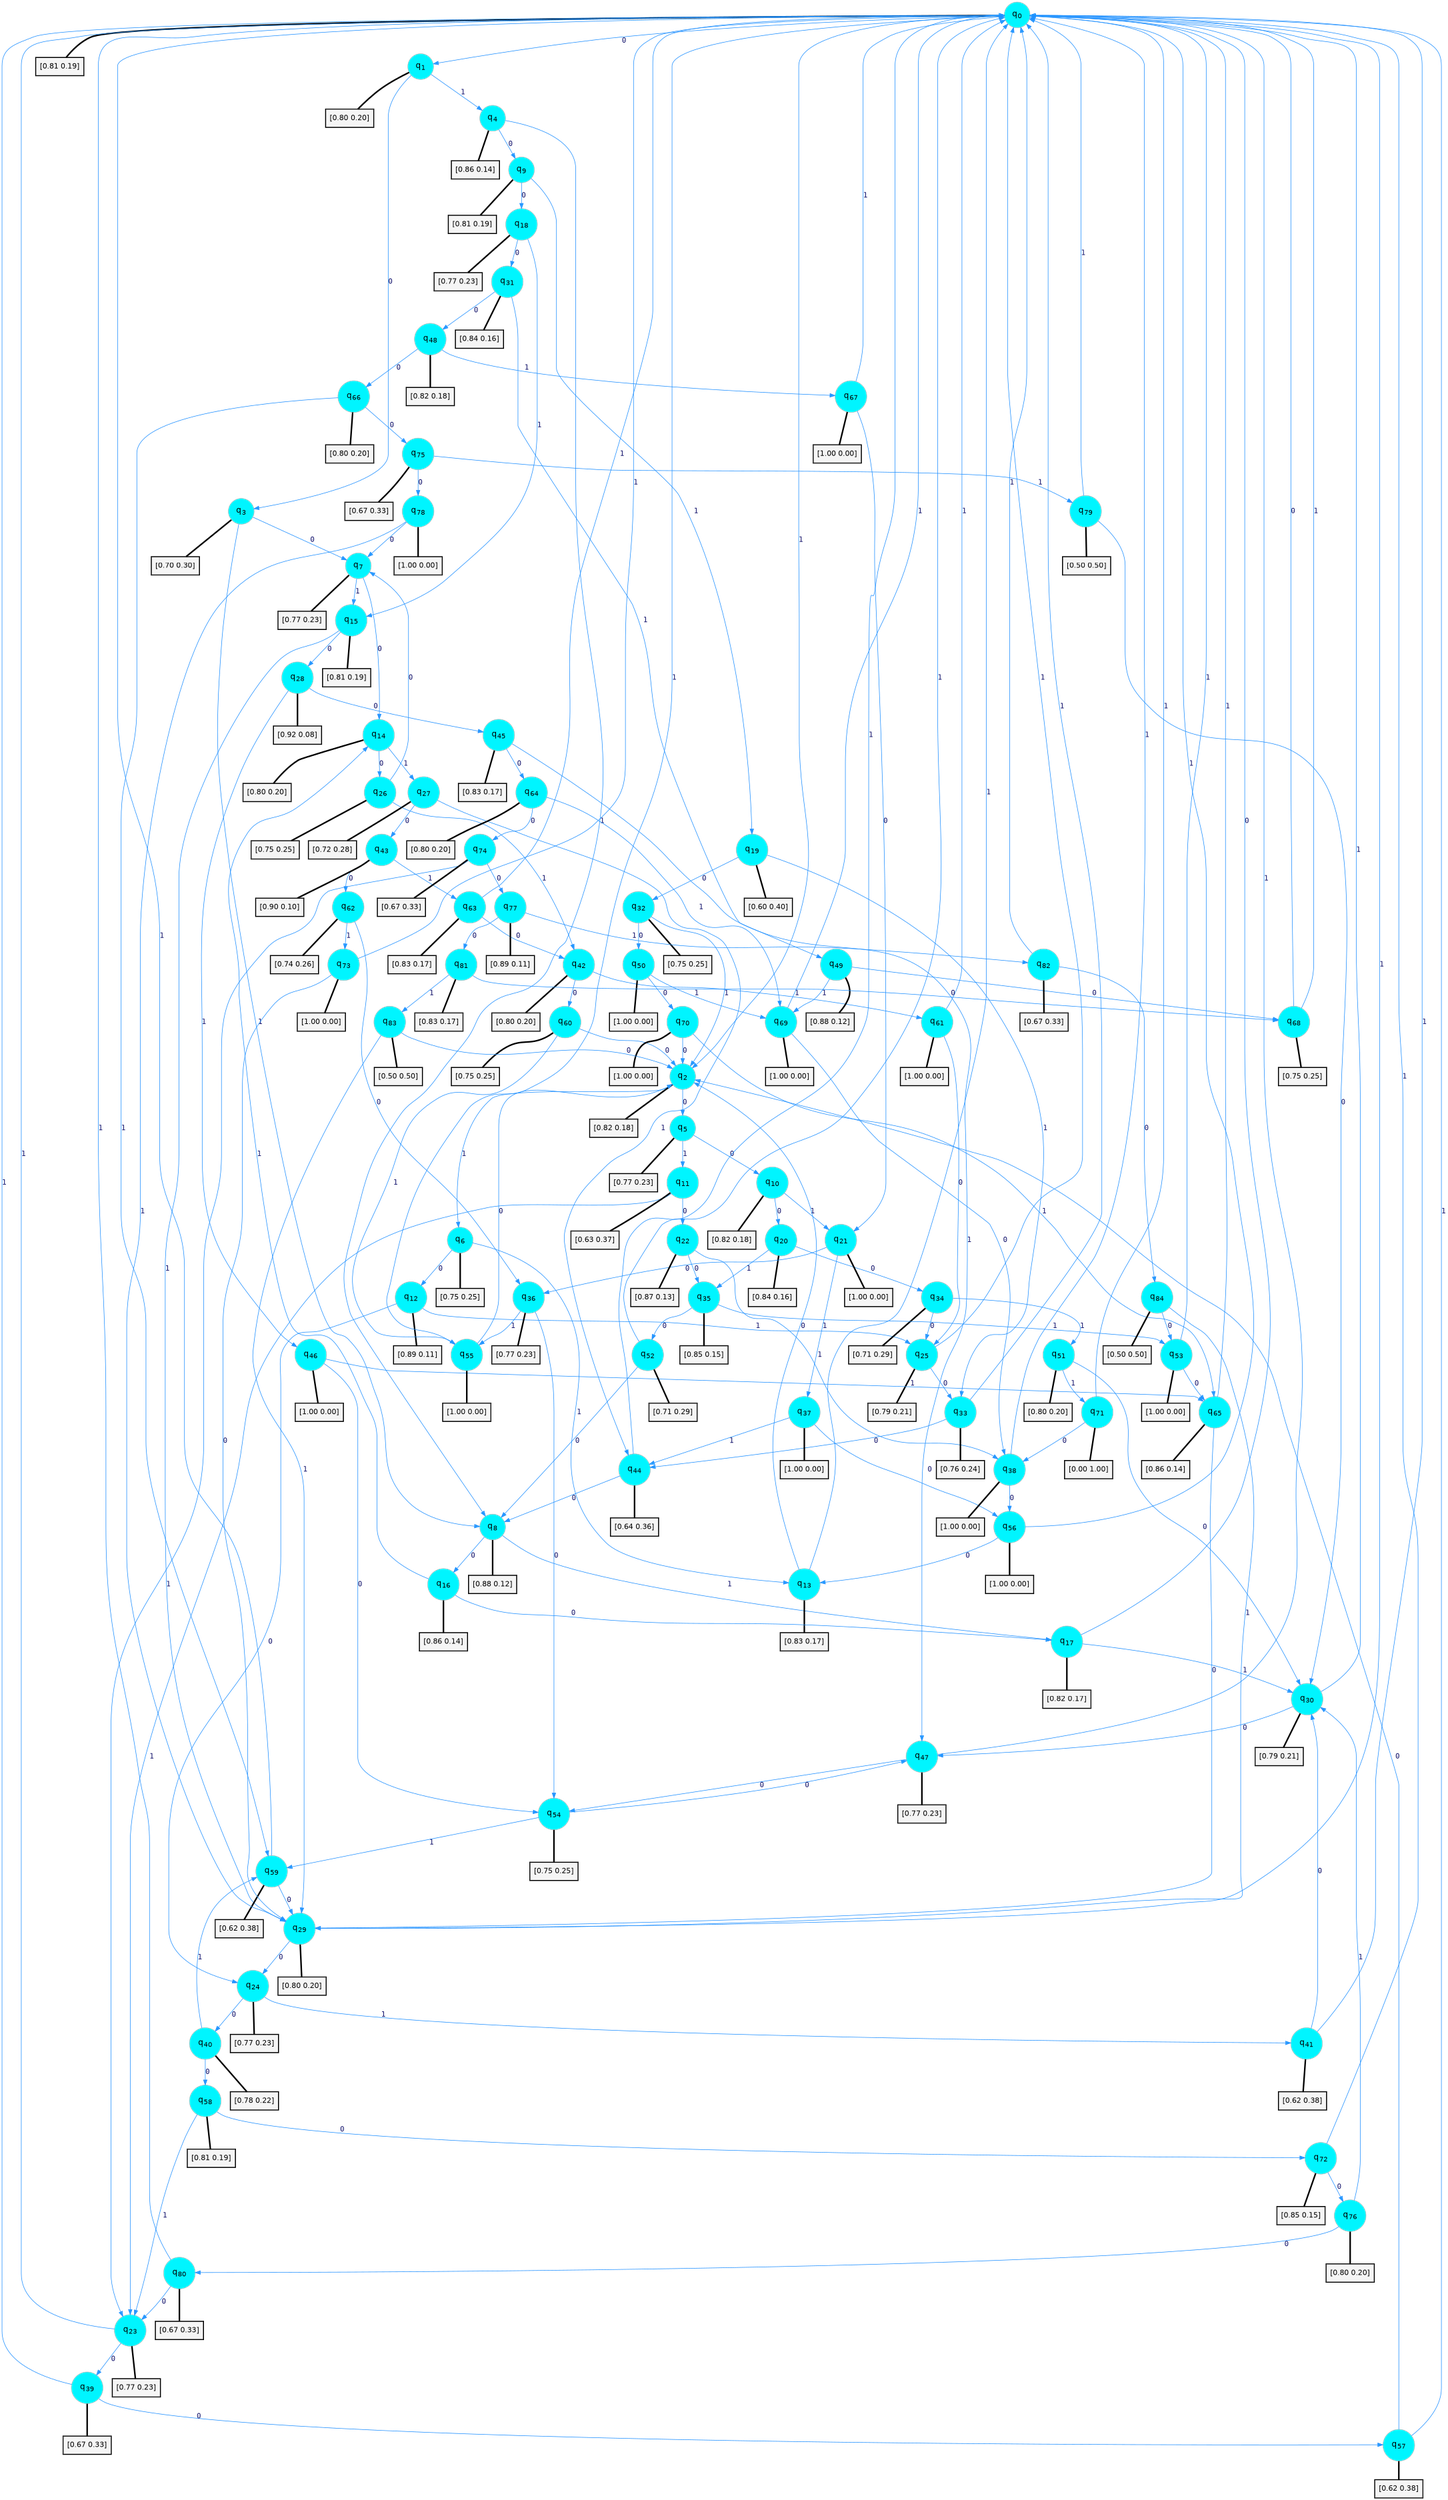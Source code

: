digraph G {
graph [
bgcolor=transparent, dpi=300, rankdir=TD, size="40,25"];
node [
color=gray, fillcolor=turquoise1, fontcolor=black, fontname=Helvetica, fontsize=16, fontweight=bold, shape=circle, style=filled];
edge [
arrowsize=1, color=dodgerblue1, fontcolor=midnightblue, fontname=courier, fontweight=bold, penwidth=1, style=solid, weight=20];
0[label=<q<SUB>0</SUB>>];
1[label=<q<SUB>1</SUB>>];
2[label=<q<SUB>2</SUB>>];
3[label=<q<SUB>3</SUB>>];
4[label=<q<SUB>4</SUB>>];
5[label=<q<SUB>5</SUB>>];
6[label=<q<SUB>6</SUB>>];
7[label=<q<SUB>7</SUB>>];
8[label=<q<SUB>8</SUB>>];
9[label=<q<SUB>9</SUB>>];
10[label=<q<SUB>10</SUB>>];
11[label=<q<SUB>11</SUB>>];
12[label=<q<SUB>12</SUB>>];
13[label=<q<SUB>13</SUB>>];
14[label=<q<SUB>14</SUB>>];
15[label=<q<SUB>15</SUB>>];
16[label=<q<SUB>16</SUB>>];
17[label=<q<SUB>17</SUB>>];
18[label=<q<SUB>18</SUB>>];
19[label=<q<SUB>19</SUB>>];
20[label=<q<SUB>20</SUB>>];
21[label=<q<SUB>21</SUB>>];
22[label=<q<SUB>22</SUB>>];
23[label=<q<SUB>23</SUB>>];
24[label=<q<SUB>24</SUB>>];
25[label=<q<SUB>25</SUB>>];
26[label=<q<SUB>26</SUB>>];
27[label=<q<SUB>27</SUB>>];
28[label=<q<SUB>28</SUB>>];
29[label=<q<SUB>29</SUB>>];
30[label=<q<SUB>30</SUB>>];
31[label=<q<SUB>31</SUB>>];
32[label=<q<SUB>32</SUB>>];
33[label=<q<SUB>33</SUB>>];
34[label=<q<SUB>34</SUB>>];
35[label=<q<SUB>35</SUB>>];
36[label=<q<SUB>36</SUB>>];
37[label=<q<SUB>37</SUB>>];
38[label=<q<SUB>38</SUB>>];
39[label=<q<SUB>39</SUB>>];
40[label=<q<SUB>40</SUB>>];
41[label=<q<SUB>41</SUB>>];
42[label=<q<SUB>42</SUB>>];
43[label=<q<SUB>43</SUB>>];
44[label=<q<SUB>44</SUB>>];
45[label=<q<SUB>45</SUB>>];
46[label=<q<SUB>46</SUB>>];
47[label=<q<SUB>47</SUB>>];
48[label=<q<SUB>48</SUB>>];
49[label=<q<SUB>49</SUB>>];
50[label=<q<SUB>50</SUB>>];
51[label=<q<SUB>51</SUB>>];
52[label=<q<SUB>52</SUB>>];
53[label=<q<SUB>53</SUB>>];
54[label=<q<SUB>54</SUB>>];
55[label=<q<SUB>55</SUB>>];
56[label=<q<SUB>56</SUB>>];
57[label=<q<SUB>57</SUB>>];
58[label=<q<SUB>58</SUB>>];
59[label=<q<SUB>59</SUB>>];
60[label=<q<SUB>60</SUB>>];
61[label=<q<SUB>61</SUB>>];
62[label=<q<SUB>62</SUB>>];
63[label=<q<SUB>63</SUB>>];
64[label=<q<SUB>64</SUB>>];
65[label=<q<SUB>65</SUB>>];
66[label=<q<SUB>66</SUB>>];
67[label=<q<SUB>67</SUB>>];
68[label=<q<SUB>68</SUB>>];
69[label=<q<SUB>69</SUB>>];
70[label=<q<SUB>70</SUB>>];
71[label=<q<SUB>71</SUB>>];
72[label=<q<SUB>72</SUB>>];
73[label=<q<SUB>73</SUB>>];
74[label=<q<SUB>74</SUB>>];
75[label=<q<SUB>75</SUB>>];
76[label=<q<SUB>76</SUB>>];
77[label=<q<SUB>77</SUB>>];
78[label=<q<SUB>78</SUB>>];
79[label=<q<SUB>79</SUB>>];
80[label=<q<SUB>80</SUB>>];
81[label=<q<SUB>81</SUB>>];
82[label=<q<SUB>82</SUB>>];
83[label=<q<SUB>83</SUB>>];
84[label=<q<SUB>84</SUB>>];
85[label="[0.81 0.19]", shape=box,fontcolor=black, fontname=Helvetica, fontsize=14, penwidth=2, fillcolor=whitesmoke,color=black];
86[label="[0.80 0.20]", shape=box,fontcolor=black, fontname=Helvetica, fontsize=14, penwidth=2, fillcolor=whitesmoke,color=black];
87[label="[0.82 0.18]", shape=box,fontcolor=black, fontname=Helvetica, fontsize=14, penwidth=2, fillcolor=whitesmoke,color=black];
88[label="[0.70 0.30]", shape=box,fontcolor=black, fontname=Helvetica, fontsize=14, penwidth=2, fillcolor=whitesmoke,color=black];
89[label="[0.86 0.14]", shape=box,fontcolor=black, fontname=Helvetica, fontsize=14, penwidth=2, fillcolor=whitesmoke,color=black];
90[label="[0.77 0.23]", shape=box,fontcolor=black, fontname=Helvetica, fontsize=14, penwidth=2, fillcolor=whitesmoke,color=black];
91[label="[0.75 0.25]", shape=box,fontcolor=black, fontname=Helvetica, fontsize=14, penwidth=2, fillcolor=whitesmoke,color=black];
92[label="[0.77 0.23]", shape=box,fontcolor=black, fontname=Helvetica, fontsize=14, penwidth=2, fillcolor=whitesmoke,color=black];
93[label="[0.88 0.12]", shape=box,fontcolor=black, fontname=Helvetica, fontsize=14, penwidth=2, fillcolor=whitesmoke,color=black];
94[label="[0.81 0.19]", shape=box,fontcolor=black, fontname=Helvetica, fontsize=14, penwidth=2, fillcolor=whitesmoke,color=black];
95[label="[0.82 0.18]", shape=box,fontcolor=black, fontname=Helvetica, fontsize=14, penwidth=2, fillcolor=whitesmoke,color=black];
96[label="[0.63 0.37]", shape=box,fontcolor=black, fontname=Helvetica, fontsize=14, penwidth=2, fillcolor=whitesmoke,color=black];
97[label="[0.89 0.11]", shape=box,fontcolor=black, fontname=Helvetica, fontsize=14, penwidth=2, fillcolor=whitesmoke,color=black];
98[label="[0.83 0.17]", shape=box,fontcolor=black, fontname=Helvetica, fontsize=14, penwidth=2, fillcolor=whitesmoke,color=black];
99[label="[0.80 0.20]", shape=box,fontcolor=black, fontname=Helvetica, fontsize=14, penwidth=2, fillcolor=whitesmoke,color=black];
100[label="[0.81 0.19]", shape=box,fontcolor=black, fontname=Helvetica, fontsize=14, penwidth=2, fillcolor=whitesmoke,color=black];
101[label="[0.86 0.14]", shape=box,fontcolor=black, fontname=Helvetica, fontsize=14, penwidth=2, fillcolor=whitesmoke,color=black];
102[label="[0.82 0.17]", shape=box,fontcolor=black, fontname=Helvetica, fontsize=14, penwidth=2, fillcolor=whitesmoke,color=black];
103[label="[0.77 0.23]", shape=box,fontcolor=black, fontname=Helvetica, fontsize=14, penwidth=2, fillcolor=whitesmoke,color=black];
104[label="[0.60 0.40]", shape=box,fontcolor=black, fontname=Helvetica, fontsize=14, penwidth=2, fillcolor=whitesmoke,color=black];
105[label="[0.84 0.16]", shape=box,fontcolor=black, fontname=Helvetica, fontsize=14, penwidth=2, fillcolor=whitesmoke,color=black];
106[label="[1.00 0.00]", shape=box,fontcolor=black, fontname=Helvetica, fontsize=14, penwidth=2, fillcolor=whitesmoke,color=black];
107[label="[0.87 0.13]", shape=box,fontcolor=black, fontname=Helvetica, fontsize=14, penwidth=2, fillcolor=whitesmoke,color=black];
108[label="[0.77 0.23]", shape=box,fontcolor=black, fontname=Helvetica, fontsize=14, penwidth=2, fillcolor=whitesmoke,color=black];
109[label="[0.77 0.23]", shape=box,fontcolor=black, fontname=Helvetica, fontsize=14, penwidth=2, fillcolor=whitesmoke,color=black];
110[label="[0.79 0.21]", shape=box,fontcolor=black, fontname=Helvetica, fontsize=14, penwidth=2, fillcolor=whitesmoke,color=black];
111[label="[0.75 0.25]", shape=box,fontcolor=black, fontname=Helvetica, fontsize=14, penwidth=2, fillcolor=whitesmoke,color=black];
112[label="[0.72 0.28]", shape=box,fontcolor=black, fontname=Helvetica, fontsize=14, penwidth=2, fillcolor=whitesmoke,color=black];
113[label="[0.92 0.08]", shape=box,fontcolor=black, fontname=Helvetica, fontsize=14, penwidth=2, fillcolor=whitesmoke,color=black];
114[label="[0.80 0.20]", shape=box,fontcolor=black, fontname=Helvetica, fontsize=14, penwidth=2, fillcolor=whitesmoke,color=black];
115[label="[0.79 0.21]", shape=box,fontcolor=black, fontname=Helvetica, fontsize=14, penwidth=2, fillcolor=whitesmoke,color=black];
116[label="[0.84 0.16]", shape=box,fontcolor=black, fontname=Helvetica, fontsize=14, penwidth=2, fillcolor=whitesmoke,color=black];
117[label="[0.75 0.25]", shape=box,fontcolor=black, fontname=Helvetica, fontsize=14, penwidth=2, fillcolor=whitesmoke,color=black];
118[label="[0.76 0.24]", shape=box,fontcolor=black, fontname=Helvetica, fontsize=14, penwidth=2, fillcolor=whitesmoke,color=black];
119[label="[0.71 0.29]", shape=box,fontcolor=black, fontname=Helvetica, fontsize=14, penwidth=2, fillcolor=whitesmoke,color=black];
120[label="[0.85 0.15]", shape=box,fontcolor=black, fontname=Helvetica, fontsize=14, penwidth=2, fillcolor=whitesmoke,color=black];
121[label="[0.77 0.23]", shape=box,fontcolor=black, fontname=Helvetica, fontsize=14, penwidth=2, fillcolor=whitesmoke,color=black];
122[label="[1.00 0.00]", shape=box,fontcolor=black, fontname=Helvetica, fontsize=14, penwidth=2, fillcolor=whitesmoke,color=black];
123[label="[1.00 0.00]", shape=box,fontcolor=black, fontname=Helvetica, fontsize=14, penwidth=2, fillcolor=whitesmoke,color=black];
124[label="[0.67 0.33]", shape=box,fontcolor=black, fontname=Helvetica, fontsize=14, penwidth=2, fillcolor=whitesmoke,color=black];
125[label="[0.78 0.22]", shape=box,fontcolor=black, fontname=Helvetica, fontsize=14, penwidth=2, fillcolor=whitesmoke,color=black];
126[label="[0.62 0.38]", shape=box,fontcolor=black, fontname=Helvetica, fontsize=14, penwidth=2, fillcolor=whitesmoke,color=black];
127[label="[0.80 0.20]", shape=box,fontcolor=black, fontname=Helvetica, fontsize=14, penwidth=2, fillcolor=whitesmoke,color=black];
128[label="[0.90 0.10]", shape=box,fontcolor=black, fontname=Helvetica, fontsize=14, penwidth=2, fillcolor=whitesmoke,color=black];
129[label="[0.64 0.36]", shape=box,fontcolor=black, fontname=Helvetica, fontsize=14, penwidth=2, fillcolor=whitesmoke,color=black];
130[label="[0.83 0.17]", shape=box,fontcolor=black, fontname=Helvetica, fontsize=14, penwidth=2, fillcolor=whitesmoke,color=black];
131[label="[1.00 0.00]", shape=box,fontcolor=black, fontname=Helvetica, fontsize=14, penwidth=2, fillcolor=whitesmoke,color=black];
132[label="[0.77 0.23]", shape=box,fontcolor=black, fontname=Helvetica, fontsize=14, penwidth=2, fillcolor=whitesmoke,color=black];
133[label="[0.82 0.18]", shape=box,fontcolor=black, fontname=Helvetica, fontsize=14, penwidth=2, fillcolor=whitesmoke,color=black];
134[label="[0.88 0.12]", shape=box,fontcolor=black, fontname=Helvetica, fontsize=14, penwidth=2, fillcolor=whitesmoke,color=black];
135[label="[1.00 0.00]", shape=box,fontcolor=black, fontname=Helvetica, fontsize=14, penwidth=2, fillcolor=whitesmoke,color=black];
136[label="[0.80 0.20]", shape=box,fontcolor=black, fontname=Helvetica, fontsize=14, penwidth=2, fillcolor=whitesmoke,color=black];
137[label="[0.71 0.29]", shape=box,fontcolor=black, fontname=Helvetica, fontsize=14, penwidth=2, fillcolor=whitesmoke,color=black];
138[label="[1.00 0.00]", shape=box,fontcolor=black, fontname=Helvetica, fontsize=14, penwidth=2, fillcolor=whitesmoke,color=black];
139[label="[0.75 0.25]", shape=box,fontcolor=black, fontname=Helvetica, fontsize=14, penwidth=2, fillcolor=whitesmoke,color=black];
140[label="[1.00 0.00]", shape=box,fontcolor=black, fontname=Helvetica, fontsize=14, penwidth=2, fillcolor=whitesmoke,color=black];
141[label="[1.00 0.00]", shape=box,fontcolor=black, fontname=Helvetica, fontsize=14, penwidth=2, fillcolor=whitesmoke,color=black];
142[label="[0.62 0.38]", shape=box,fontcolor=black, fontname=Helvetica, fontsize=14, penwidth=2, fillcolor=whitesmoke,color=black];
143[label="[0.81 0.19]", shape=box,fontcolor=black, fontname=Helvetica, fontsize=14, penwidth=2, fillcolor=whitesmoke,color=black];
144[label="[0.62 0.38]", shape=box,fontcolor=black, fontname=Helvetica, fontsize=14, penwidth=2, fillcolor=whitesmoke,color=black];
145[label="[0.75 0.25]", shape=box,fontcolor=black, fontname=Helvetica, fontsize=14, penwidth=2, fillcolor=whitesmoke,color=black];
146[label="[1.00 0.00]", shape=box,fontcolor=black, fontname=Helvetica, fontsize=14, penwidth=2, fillcolor=whitesmoke,color=black];
147[label="[0.74 0.26]", shape=box,fontcolor=black, fontname=Helvetica, fontsize=14, penwidth=2, fillcolor=whitesmoke,color=black];
148[label="[0.83 0.17]", shape=box,fontcolor=black, fontname=Helvetica, fontsize=14, penwidth=2, fillcolor=whitesmoke,color=black];
149[label="[0.80 0.20]", shape=box,fontcolor=black, fontname=Helvetica, fontsize=14, penwidth=2, fillcolor=whitesmoke,color=black];
150[label="[0.86 0.14]", shape=box,fontcolor=black, fontname=Helvetica, fontsize=14, penwidth=2, fillcolor=whitesmoke,color=black];
151[label="[0.80 0.20]", shape=box,fontcolor=black, fontname=Helvetica, fontsize=14, penwidth=2, fillcolor=whitesmoke,color=black];
152[label="[1.00 0.00]", shape=box,fontcolor=black, fontname=Helvetica, fontsize=14, penwidth=2, fillcolor=whitesmoke,color=black];
153[label="[0.75 0.25]", shape=box,fontcolor=black, fontname=Helvetica, fontsize=14, penwidth=2, fillcolor=whitesmoke,color=black];
154[label="[1.00 0.00]", shape=box,fontcolor=black, fontname=Helvetica, fontsize=14, penwidth=2, fillcolor=whitesmoke,color=black];
155[label="[1.00 0.00]", shape=box,fontcolor=black, fontname=Helvetica, fontsize=14, penwidth=2, fillcolor=whitesmoke,color=black];
156[label="[0.00 1.00]", shape=box,fontcolor=black, fontname=Helvetica, fontsize=14, penwidth=2, fillcolor=whitesmoke,color=black];
157[label="[0.85 0.15]", shape=box,fontcolor=black, fontname=Helvetica, fontsize=14, penwidth=2, fillcolor=whitesmoke,color=black];
158[label="[1.00 0.00]", shape=box,fontcolor=black, fontname=Helvetica, fontsize=14, penwidth=2, fillcolor=whitesmoke,color=black];
159[label="[0.67 0.33]", shape=box,fontcolor=black, fontname=Helvetica, fontsize=14, penwidth=2, fillcolor=whitesmoke,color=black];
160[label="[0.67 0.33]", shape=box,fontcolor=black, fontname=Helvetica, fontsize=14, penwidth=2, fillcolor=whitesmoke,color=black];
161[label="[0.80 0.20]", shape=box,fontcolor=black, fontname=Helvetica, fontsize=14, penwidth=2, fillcolor=whitesmoke,color=black];
162[label="[0.89 0.11]", shape=box,fontcolor=black, fontname=Helvetica, fontsize=14, penwidth=2, fillcolor=whitesmoke,color=black];
163[label="[1.00 0.00]", shape=box,fontcolor=black, fontname=Helvetica, fontsize=14, penwidth=2, fillcolor=whitesmoke,color=black];
164[label="[0.50 0.50]", shape=box,fontcolor=black, fontname=Helvetica, fontsize=14, penwidth=2, fillcolor=whitesmoke,color=black];
165[label="[0.67 0.33]", shape=box,fontcolor=black, fontname=Helvetica, fontsize=14, penwidth=2, fillcolor=whitesmoke,color=black];
166[label="[0.83 0.17]", shape=box,fontcolor=black, fontname=Helvetica, fontsize=14, penwidth=2, fillcolor=whitesmoke,color=black];
167[label="[0.67 0.33]", shape=box,fontcolor=black, fontname=Helvetica, fontsize=14, penwidth=2, fillcolor=whitesmoke,color=black];
168[label="[0.50 0.50]", shape=box,fontcolor=black, fontname=Helvetica, fontsize=14, penwidth=2, fillcolor=whitesmoke,color=black];
169[label="[0.50 0.50]", shape=box,fontcolor=black, fontname=Helvetica, fontsize=14, penwidth=2, fillcolor=whitesmoke,color=black];
0->1 [label=0];
0->2 [label=1];
0->85 [arrowhead=none, penwidth=3,color=black];
1->3 [label=0];
1->4 [label=1];
1->86 [arrowhead=none, penwidth=3,color=black];
2->5 [label=0];
2->6 [label=1];
2->87 [arrowhead=none, penwidth=3,color=black];
3->7 [label=0];
3->8 [label=1];
3->88 [arrowhead=none, penwidth=3,color=black];
4->9 [label=0];
4->8 [label=1];
4->89 [arrowhead=none, penwidth=3,color=black];
5->10 [label=0];
5->11 [label=1];
5->90 [arrowhead=none, penwidth=3,color=black];
6->12 [label=0];
6->13 [label=1];
6->91 [arrowhead=none, penwidth=3,color=black];
7->14 [label=0];
7->15 [label=1];
7->92 [arrowhead=none, penwidth=3,color=black];
8->16 [label=0];
8->17 [label=1];
8->93 [arrowhead=none, penwidth=3,color=black];
9->18 [label=0];
9->19 [label=1];
9->94 [arrowhead=none, penwidth=3,color=black];
10->20 [label=0];
10->21 [label=1];
10->95 [arrowhead=none, penwidth=3,color=black];
11->22 [label=0];
11->23 [label=1];
11->96 [arrowhead=none, penwidth=3,color=black];
12->24 [label=0];
12->25 [label=1];
12->97 [arrowhead=none, penwidth=3,color=black];
13->2 [label=0];
13->0 [label=1];
13->98 [arrowhead=none, penwidth=3,color=black];
14->26 [label=0];
14->27 [label=1];
14->99 [arrowhead=none, penwidth=3,color=black];
15->28 [label=0];
15->29 [label=1];
15->100 [arrowhead=none, penwidth=3,color=black];
16->17 [label=0];
16->14 [label=1];
16->101 [arrowhead=none, penwidth=3,color=black];
17->0 [label=0];
17->30 [label=1];
17->102 [arrowhead=none, penwidth=3,color=black];
18->31 [label=0];
18->15 [label=1];
18->103 [arrowhead=none, penwidth=3,color=black];
19->32 [label=0];
19->33 [label=1];
19->104 [arrowhead=none, penwidth=3,color=black];
20->34 [label=0];
20->35 [label=1];
20->105 [arrowhead=none, penwidth=3,color=black];
21->36 [label=0];
21->37 [label=1];
21->106 [arrowhead=none, penwidth=3,color=black];
22->35 [label=0];
22->38 [label=1];
22->107 [arrowhead=none, penwidth=3,color=black];
23->39 [label=0];
23->0 [label=1];
23->108 [arrowhead=none, penwidth=3,color=black];
24->40 [label=0];
24->41 [label=1];
24->109 [arrowhead=none, penwidth=3,color=black];
25->33 [label=0];
25->0 [label=1];
25->110 [arrowhead=none, penwidth=3,color=black];
26->7 [label=0];
26->42 [label=1];
26->111 [arrowhead=none, penwidth=3,color=black];
27->43 [label=0];
27->44 [label=1];
27->112 [arrowhead=none, penwidth=3,color=black];
28->45 [label=0];
28->46 [label=1];
28->113 [arrowhead=none, penwidth=3,color=black];
29->24 [label=0];
29->0 [label=1];
29->114 [arrowhead=none, penwidth=3,color=black];
30->47 [label=0];
30->0 [label=1];
30->115 [arrowhead=none, penwidth=3,color=black];
31->48 [label=0];
31->49 [label=1];
31->116 [arrowhead=none, penwidth=3,color=black];
32->50 [label=0];
32->2 [label=1];
32->117 [arrowhead=none, penwidth=3,color=black];
33->44 [label=0];
33->0 [label=1];
33->118 [arrowhead=none, penwidth=3,color=black];
34->25 [label=0];
34->51 [label=1];
34->119 [arrowhead=none, penwidth=3,color=black];
35->52 [label=0];
35->53 [label=1];
35->120 [arrowhead=none, penwidth=3,color=black];
36->54 [label=0];
36->55 [label=1];
36->121 [arrowhead=none, penwidth=3,color=black];
37->56 [label=0];
37->44 [label=1];
37->122 [arrowhead=none, penwidth=3,color=black];
38->56 [label=0];
38->0 [label=1];
38->123 [arrowhead=none, penwidth=3,color=black];
39->57 [label=0];
39->0 [label=1];
39->124 [arrowhead=none, penwidth=3,color=black];
40->58 [label=0];
40->59 [label=1];
40->125 [arrowhead=none, penwidth=3,color=black];
41->30 [label=0];
41->0 [label=1];
41->126 [arrowhead=none, penwidth=3,color=black];
42->60 [label=0];
42->61 [label=1];
42->127 [arrowhead=none, penwidth=3,color=black];
43->62 [label=0];
43->63 [label=1];
43->128 [arrowhead=none, penwidth=3,color=black];
44->8 [label=0];
44->0 [label=1];
44->129 [arrowhead=none, penwidth=3,color=black];
45->64 [label=0];
45->47 [label=1];
45->130 [arrowhead=none, penwidth=3,color=black];
46->54 [label=0];
46->65 [label=1];
46->131 [arrowhead=none, penwidth=3,color=black];
47->54 [label=0];
47->0 [label=1];
47->132 [arrowhead=none, penwidth=3,color=black];
48->66 [label=0];
48->67 [label=1];
48->133 [arrowhead=none, penwidth=3,color=black];
49->68 [label=0];
49->69 [label=1];
49->134 [arrowhead=none, penwidth=3,color=black];
50->70 [label=0];
50->69 [label=1];
50->135 [arrowhead=none, penwidth=3,color=black];
51->30 [label=0];
51->71 [label=1];
51->136 [arrowhead=none, penwidth=3,color=black];
52->8 [label=0];
52->0 [label=1];
52->137 [arrowhead=none, penwidth=3,color=black];
53->65 [label=0];
53->0 [label=1];
53->138 [arrowhead=none, penwidth=3,color=black];
54->47 [label=0];
54->59 [label=1];
54->139 [arrowhead=none, penwidth=3,color=black];
55->2 [label=0];
55->0 [label=1];
55->140 [arrowhead=none, penwidth=3,color=black];
56->13 [label=0];
56->0 [label=1];
56->141 [arrowhead=none, penwidth=3,color=black];
57->2 [label=0];
57->0 [label=1];
57->142 [arrowhead=none, penwidth=3,color=black];
58->72 [label=0];
58->23 [label=1];
58->143 [arrowhead=none, penwidth=3,color=black];
59->29 [label=0];
59->0 [label=1];
59->144 [arrowhead=none, penwidth=3,color=black];
60->2 [label=0];
60->55 [label=1];
60->145 [arrowhead=none, penwidth=3,color=black];
61->25 [label=0];
61->0 [label=1];
61->146 [arrowhead=none, penwidth=3,color=black];
62->36 [label=0];
62->73 [label=1];
62->147 [arrowhead=none, penwidth=3,color=black];
63->42 [label=0];
63->0 [label=1];
63->148 [arrowhead=none, penwidth=3,color=black];
64->74 [label=0];
64->69 [label=1];
64->149 [arrowhead=none, penwidth=3,color=black];
65->29 [label=0];
65->0 [label=1];
65->150 [arrowhead=none, penwidth=3,color=black];
66->75 [label=0];
66->59 [label=1];
66->151 [arrowhead=none, penwidth=3,color=black];
67->21 [label=0];
67->0 [label=1];
67->152 [arrowhead=none, penwidth=3,color=black];
68->0 [label=0];
68->0 [label=1];
68->153 [arrowhead=none, penwidth=3,color=black];
69->38 [label=0];
69->0 [label=1];
69->154 [arrowhead=none, penwidth=3,color=black];
70->2 [label=0];
70->65 [label=1];
70->155 [arrowhead=none, penwidth=3,color=black];
71->38 [label=0];
71->0 [label=1];
71->156 [arrowhead=none, penwidth=3,color=black];
72->76 [label=0];
72->0 [label=1];
72->157 [arrowhead=none, penwidth=3,color=black];
73->29 [label=0];
73->0 [label=1];
73->158 [arrowhead=none, penwidth=3,color=black];
74->77 [label=0];
74->23 [label=1];
74->159 [arrowhead=none, penwidth=3,color=black];
75->78 [label=0];
75->79 [label=1];
75->160 [arrowhead=none, penwidth=3,color=black];
76->80 [label=0];
76->30 [label=1];
76->161 [arrowhead=none, penwidth=3,color=black];
77->81 [label=0];
77->82 [label=1];
77->162 [arrowhead=none, penwidth=3,color=black];
78->7 [label=0];
78->29 [label=1];
78->163 [arrowhead=none, penwidth=3,color=black];
79->30 [label=0];
79->0 [label=1];
79->164 [arrowhead=none, penwidth=3,color=black];
80->23 [label=0];
80->0 [label=1];
80->165 [arrowhead=none, penwidth=3,color=black];
81->68 [label=0];
81->83 [label=1];
81->166 [arrowhead=none, penwidth=3,color=black];
82->84 [label=0];
82->0 [label=1];
82->167 [arrowhead=none, penwidth=3,color=black];
83->2 [label=0];
83->29 [label=1];
83->168 [arrowhead=none, penwidth=3,color=black];
84->53 [label=0];
84->29 [label=1];
84->169 [arrowhead=none, penwidth=3,color=black];
}
